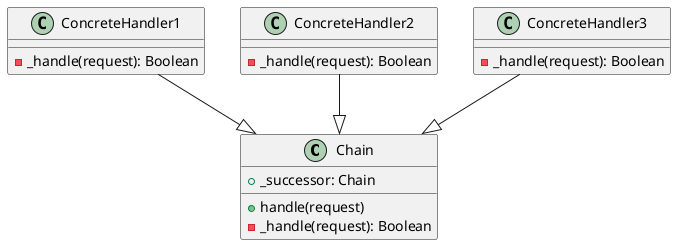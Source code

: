@startuml
class Chain{
    + _successor: Chain
    + handle(request)
    - _handle(request): Boolean
}

class ConcreteHandler1{
    - _handle(request): Boolean
}
class ConcreteHandler2{
    - _handle(request): Boolean
}
class ConcreteHandler3{
    - _handle(request): Boolean
}

ConcreteHandler1 --|> Chain
ConcreteHandler2 --|> Chain
ConcreteHandler3 --|> Chain
@enduml